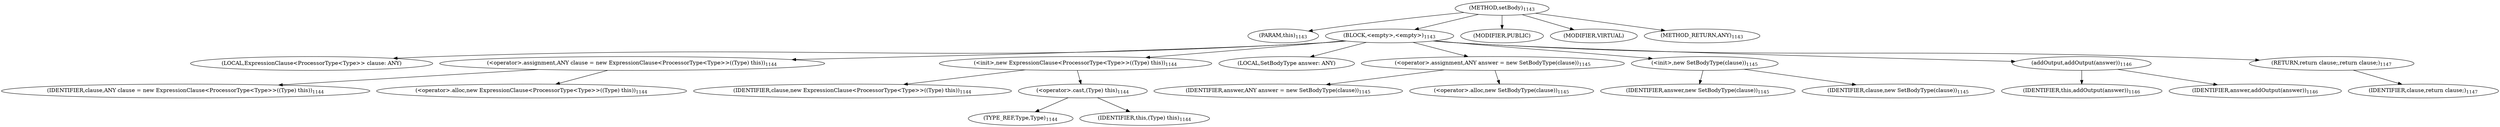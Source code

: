 digraph "setBody" {  
"2143" [label = <(METHOD,setBody)<SUB>1143</SUB>> ]
"306" [label = <(PARAM,this)<SUB>1143</SUB>> ]
"2144" [label = <(BLOCK,&lt;empty&gt;,&lt;empty&gt;)<SUB>1143</SUB>> ]
"308" [label = <(LOCAL,ExpressionClause&lt;ProcessorType&lt;Type&gt;&gt; clause: ANY)> ]
"2145" [label = <(&lt;operator&gt;.assignment,ANY clause = new ExpressionClause&lt;ProcessorType&lt;Type&gt;&gt;((Type) this))<SUB>1144</SUB>> ]
"2146" [label = <(IDENTIFIER,clause,ANY clause = new ExpressionClause&lt;ProcessorType&lt;Type&gt;&gt;((Type) this))<SUB>1144</SUB>> ]
"2147" [label = <(&lt;operator&gt;.alloc,new ExpressionClause&lt;ProcessorType&lt;Type&gt;&gt;((Type) this))<SUB>1144</SUB>> ]
"2148" [label = <(&lt;init&gt;,new ExpressionClause&lt;ProcessorType&lt;Type&gt;&gt;((Type) this))<SUB>1144</SUB>> ]
"307" [label = <(IDENTIFIER,clause,new ExpressionClause&lt;ProcessorType&lt;Type&gt;&gt;((Type) this))<SUB>1144</SUB>> ]
"2149" [label = <(&lt;operator&gt;.cast,(Type) this)<SUB>1144</SUB>> ]
"2150" [label = <(TYPE_REF,Type,Type)<SUB>1144</SUB>> ]
"305" [label = <(IDENTIFIER,this,(Type) this)<SUB>1144</SUB>> ]
"310" [label = <(LOCAL,SetBodyType answer: ANY)> ]
"2151" [label = <(&lt;operator&gt;.assignment,ANY answer = new SetBodyType(clause))<SUB>1145</SUB>> ]
"2152" [label = <(IDENTIFIER,answer,ANY answer = new SetBodyType(clause))<SUB>1145</SUB>> ]
"2153" [label = <(&lt;operator&gt;.alloc,new SetBodyType(clause))<SUB>1145</SUB>> ]
"2154" [label = <(&lt;init&gt;,new SetBodyType(clause))<SUB>1145</SUB>> ]
"309" [label = <(IDENTIFIER,answer,new SetBodyType(clause))<SUB>1145</SUB>> ]
"2155" [label = <(IDENTIFIER,clause,new SetBodyType(clause))<SUB>1145</SUB>> ]
"2156" [label = <(addOutput,addOutput(answer))<SUB>1146</SUB>> ]
"311" [label = <(IDENTIFIER,this,addOutput(answer))<SUB>1146</SUB>> ]
"2157" [label = <(IDENTIFIER,answer,addOutput(answer))<SUB>1146</SUB>> ]
"2158" [label = <(RETURN,return clause;,return clause;)<SUB>1147</SUB>> ]
"2159" [label = <(IDENTIFIER,clause,return clause;)<SUB>1147</SUB>> ]
"2160" [label = <(MODIFIER,PUBLIC)> ]
"2161" [label = <(MODIFIER,VIRTUAL)> ]
"2162" [label = <(METHOD_RETURN,ANY)<SUB>1143</SUB>> ]
  "2143" -> "306" 
  "2143" -> "2144" 
  "2143" -> "2160" 
  "2143" -> "2161" 
  "2143" -> "2162" 
  "2144" -> "308" 
  "2144" -> "2145" 
  "2144" -> "2148" 
  "2144" -> "310" 
  "2144" -> "2151" 
  "2144" -> "2154" 
  "2144" -> "2156" 
  "2144" -> "2158" 
  "2145" -> "2146" 
  "2145" -> "2147" 
  "2148" -> "307" 
  "2148" -> "2149" 
  "2149" -> "2150" 
  "2149" -> "305" 
  "2151" -> "2152" 
  "2151" -> "2153" 
  "2154" -> "309" 
  "2154" -> "2155" 
  "2156" -> "311" 
  "2156" -> "2157" 
  "2158" -> "2159" 
}
